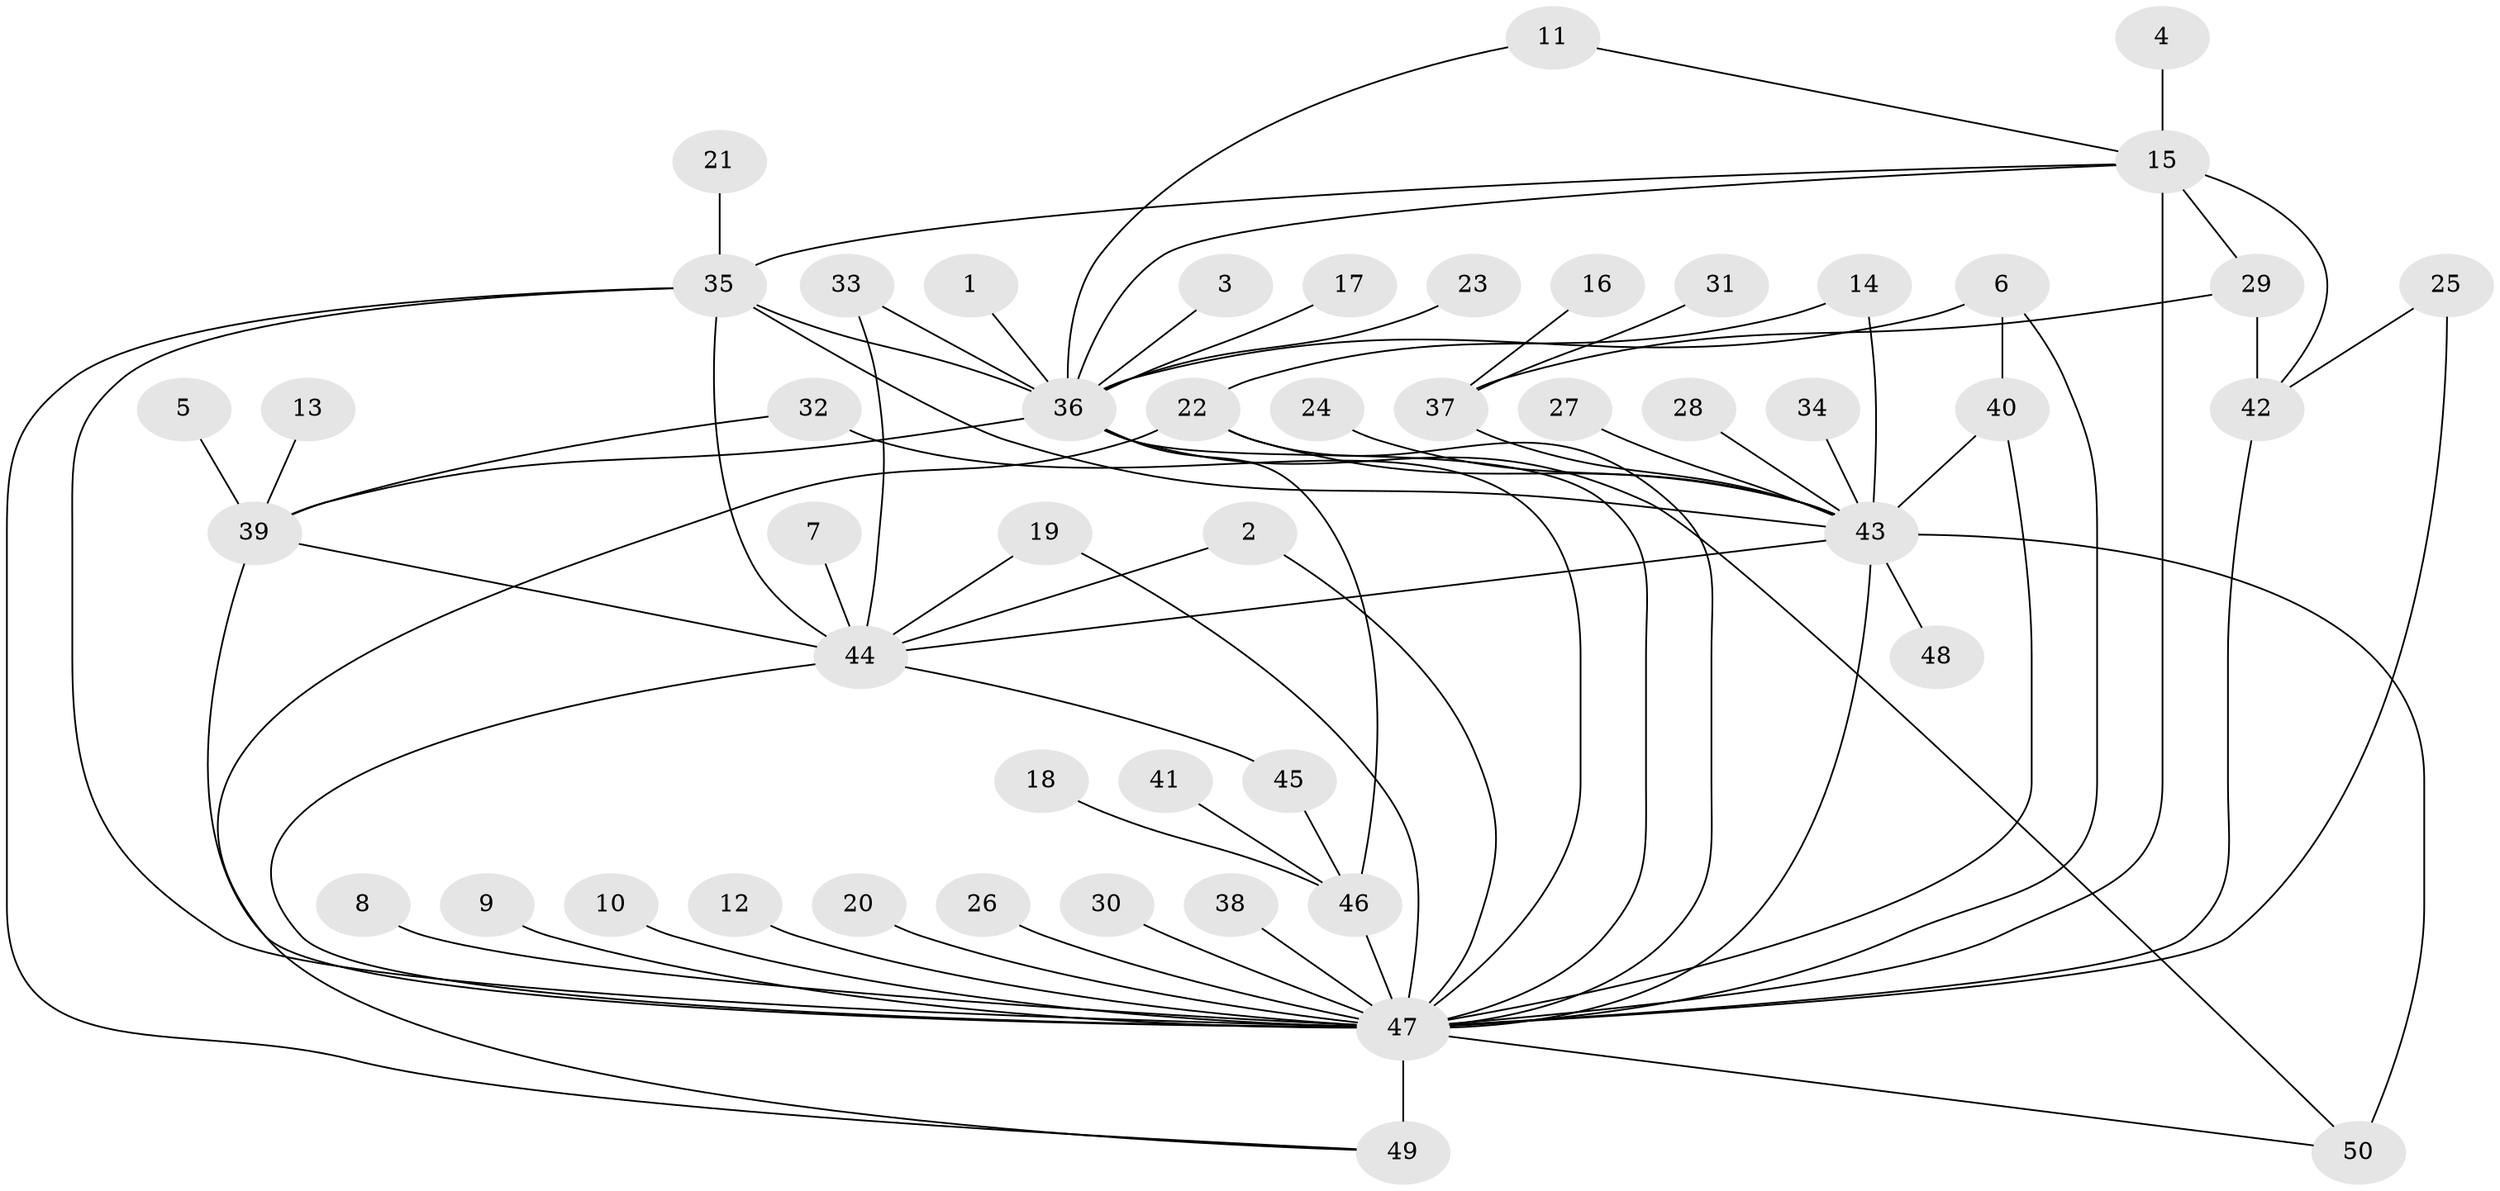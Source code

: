 // original degree distribution, {18: 0.01, 7: 0.02, 26: 0.01, 4: 0.05, 5: 0.08, 11: 0.03, 1: 0.43, 2: 0.21, 3: 0.14, 6: 0.02}
// Generated by graph-tools (version 1.1) at 2025/50/03/09/25 03:50:00]
// undirected, 50 vertices, 77 edges
graph export_dot {
graph [start="1"]
  node [color=gray90,style=filled];
  1;
  2;
  3;
  4;
  5;
  6;
  7;
  8;
  9;
  10;
  11;
  12;
  13;
  14;
  15;
  16;
  17;
  18;
  19;
  20;
  21;
  22;
  23;
  24;
  25;
  26;
  27;
  28;
  29;
  30;
  31;
  32;
  33;
  34;
  35;
  36;
  37;
  38;
  39;
  40;
  41;
  42;
  43;
  44;
  45;
  46;
  47;
  48;
  49;
  50;
  1 -- 36 [weight=1.0];
  2 -- 44 [weight=1.0];
  2 -- 47 [weight=1.0];
  3 -- 36 [weight=1.0];
  4 -- 15 [weight=1.0];
  5 -- 39 [weight=1.0];
  6 -- 36 [weight=1.0];
  6 -- 40 [weight=1.0];
  6 -- 47 [weight=1.0];
  7 -- 44 [weight=1.0];
  8 -- 47 [weight=1.0];
  9 -- 47 [weight=1.0];
  10 -- 47 [weight=1.0];
  11 -- 15 [weight=1.0];
  11 -- 36 [weight=1.0];
  12 -- 47 [weight=1.0];
  13 -- 39 [weight=1.0];
  14 -- 22 [weight=1.0];
  14 -- 43 [weight=1.0];
  15 -- 29 [weight=1.0];
  15 -- 35 [weight=1.0];
  15 -- 36 [weight=1.0];
  15 -- 42 [weight=1.0];
  15 -- 47 [weight=2.0];
  16 -- 37 [weight=1.0];
  17 -- 36 [weight=1.0];
  18 -- 46 [weight=1.0];
  19 -- 44 [weight=1.0];
  19 -- 47 [weight=1.0];
  20 -- 47 [weight=1.0];
  21 -- 35 [weight=1.0];
  22 -- 43 [weight=1.0];
  22 -- 47 [weight=1.0];
  22 -- 49 [weight=1.0];
  23 -- 36 [weight=1.0];
  24 -- 43 [weight=1.0];
  25 -- 42 [weight=1.0];
  25 -- 47 [weight=1.0];
  26 -- 47 [weight=1.0];
  27 -- 43 [weight=1.0];
  28 -- 43 [weight=1.0];
  29 -- 37 [weight=1.0];
  29 -- 42 [weight=1.0];
  30 -- 47 [weight=2.0];
  31 -- 37 [weight=1.0];
  32 -- 39 [weight=1.0];
  32 -- 47 [weight=2.0];
  33 -- 36 [weight=1.0];
  33 -- 44 [weight=1.0];
  34 -- 43 [weight=1.0];
  35 -- 36 [weight=1.0];
  35 -- 43 [weight=1.0];
  35 -- 44 [weight=2.0];
  35 -- 47 [weight=1.0];
  35 -- 49 [weight=1.0];
  36 -- 39 [weight=2.0];
  36 -- 46 [weight=1.0];
  36 -- 47 [weight=1.0];
  36 -- 50 [weight=1.0];
  37 -- 43 [weight=1.0];
  38 -- 47 [weight=1.0];
  39 -- 44 [weight=1.0];
  39 -- 47 [weight=1.0];
  40 -- 43 [weight=1.0];
  40 -- 47 [weight=1.0];
  41 -- 46 [weight=1.0];
  42 -- 47 [weight=1.0];
  43 -- 44 [weight=1.0];
  43 -- 47 [weight=2.0];
  43 -- 48 [weight=1.0];
  43 -- 50 [weight=1.0];
  44 -- 45 [weight=1.0];
  44 -- 47 [weight=1.0];
  45 -- 46 [weight=1.0];
  46 -- 47 [weight=1.0];
  47 -- 49 [weight=3.0];
  47 -- 50 [weight=1.0];
}
